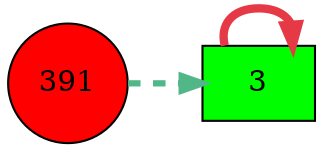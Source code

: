digraph G{
rankdir=LR;
3 [style=filled, shape=box, fillcolor="#00fe00", label="3"];
391 [style=filled, shape=circle, fillcolor="#fe0000", label="391"];
3 -> 3 [color="#e63946",penwidth=4.00];
391 -> 3 [color="#52b788",style=dashed,penwidth=3.00];
}